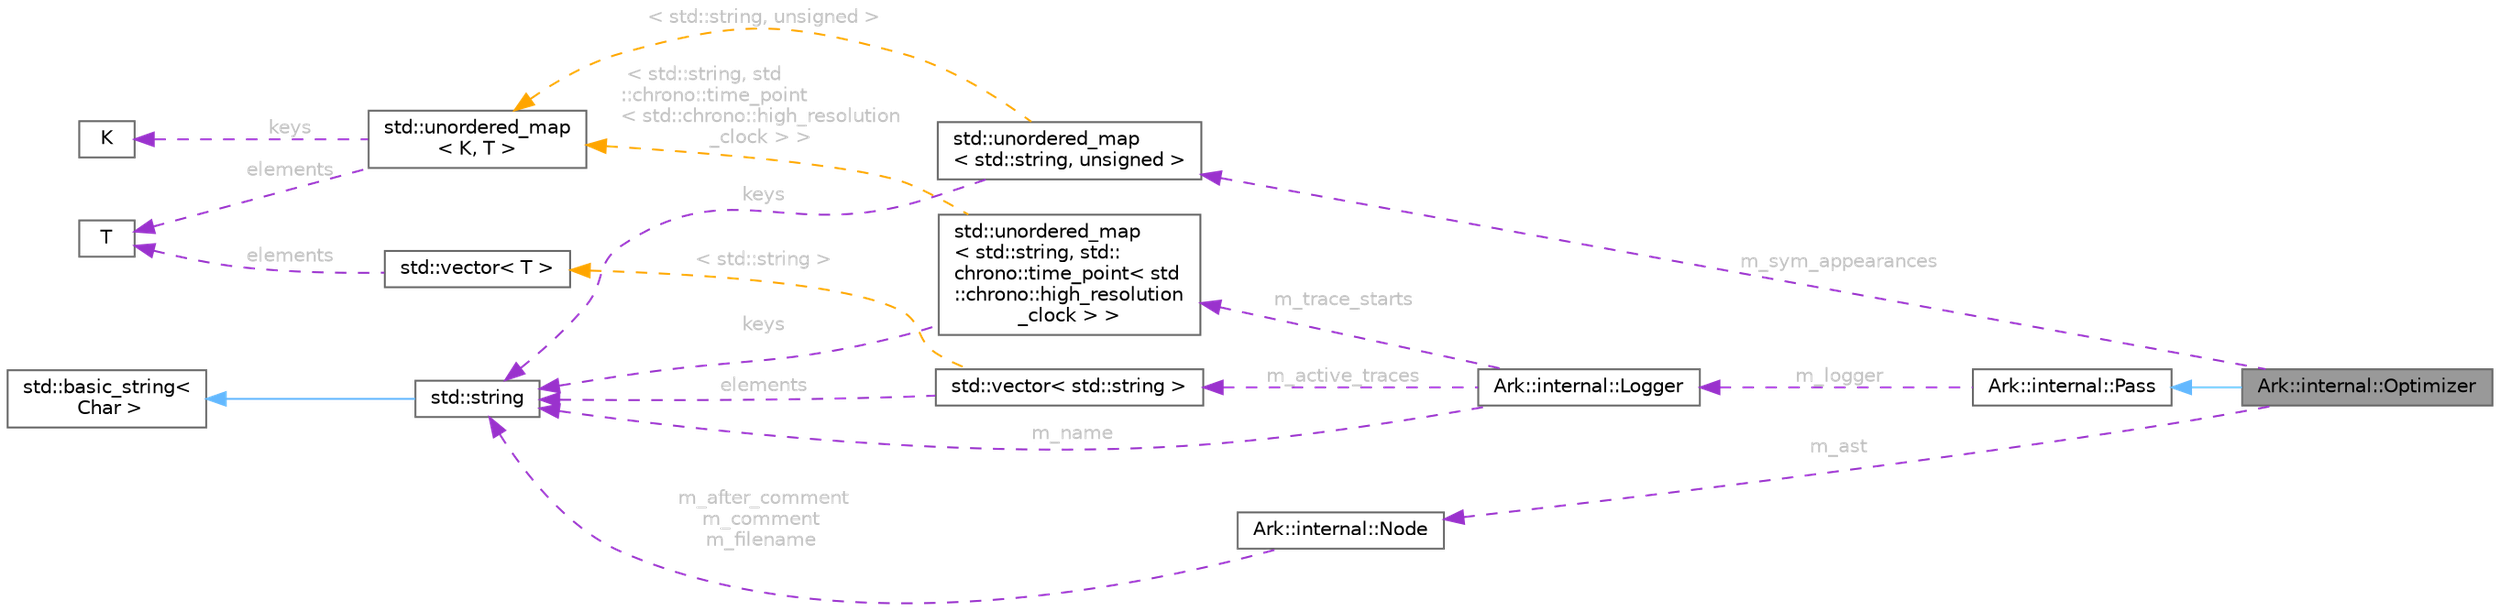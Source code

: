 digraph "Ark::internal::Optimizer"
{
 // INTERACTIVE_SVG=YES
 // LATEX_PDF_SIZE
  bgcolor="transparent";
  edge [fontname=Helvetica,fontsize=10,labelfontname=Helvetica,labelfontsize=10];
  node [fontname=Helvetica,fontsize=10,shape=box,height=0.2,width=0.4];
  rankdir="LR";
  Node1 [id="Node000001",label="Ark::internal::Optimizer",height=0.2,width=0.4,color="gray40", fillcolor="grey60", style="filled", fontcolor="black",tooltip="The ArkScript AST optimizer."];
  Node2 -> Node1 [id="edge1_Node000001_Node000002",dir="back",color="steelblue1",style="solid",tooltip=" "];
  Node2 [id="Node000002",label="Ark::internal::Pass",height=0.2,width=0.4,color="gray40", fillcolor="white", style="filled",URL="$da/d7b/classArk_1_1internal_1_1Pass.html",tooltip="An interface to describe compiler passes."];
  Node3 -> Node2 [id="edge2_Node000002_Node000003",dir="back",color="darkorchid3",style="dashed",tooltip=" ",label=" m_logger",fontcolor="grey" ];
  Node3 [id="Node000003",label="Ark::internal::Logger",height=0.2,width=0.4,color="gray40", fillcolor="white", style="filled",URL="$d6/d2f/classArk_1_1internal_1_1Logger.html",tooltip=" "];
  Node4 -> Node3 [id="edge3_Node000003_Node000004",dir="back",color="darkorchid3",style="dashed",tooltip=" ",label=" m_name",fontcolor="grey" ];
  Node4 [id="Node000004",label="std::string",height=0.2,width=0.4,color="gray40", fillcolor="white", style="filled",tooltip=" "];
  Node5 -> Node4 [id="edge4_Node000004_Node000005",dir="back",color="steelblue1",style="solid",tooltip=" "];
  Node5 [id="Node000005",label="std::basic_string\<\l Char \>",height=0.2,width=0.4,color="gray40", fillcolor="white", style="filled",tooltip=" "];
  Node6 -> Node3 [id="edge5_Node000003_Node000006",dir="back",color="darkorchid3",style="dashed",tooltip=" ",label=" m_trace_starts",fontcolor="grey" ];
  Node6 [id="Node000006",label="std::unordered_map\l\< std::string, std::\lchrono::time_point\< std\l::chrono::high_resolution\l_clock \> \>",height=0.2,width=0.4,color="gray40", fillcolor="white", style="filled",tooltip=" "];
  Node4 -> Node6 [id="edge6_Node000006_Node000004",dir="back",color="darkorchid3",style="dashed",tooltip=" ",label=" keys",fontcolor="grey" ];
  Node7 -> Node6 [id="edge7_Node000006_Node000007",dir="back",color="orange",style="dashed",tooltip=" ",label=" \< std::string, std\l::chrono::time_point\l\< std::chrono::high_resolution\l_clock \> \>",fontcolor="grey" ];
  Node7 [id="Node000007",label="std::unordered_map\l\< K, T \>",height=0.2,width=0.4,color="gray40", fillcolor="white", style="filled",tooltip=" "];
  Node8 -> Node7 [id="edge8_Node000007_Node000008",dir="back",color="darkorchid3",style="dashed",tooltip=" ",label=" keys",fontcolor="grey" ];
  Node8 [id="Node000008",label="K",height=0.2,width=0.4,color="gray40", fillcolor="white", style="filled",tooltip=" "];
  Node9 -> Node7 [id="edge9_Node000007_Node000009",dir="back",color="darkorchid3",style="dashed",tooltip=" ",label=" elements",fontcolor="grey" ];
  Node9 [id="Node000009",label="T",height=0.2,width=0.4,color="gray40", fillcolor="white", style="filled",tooltip=" "];
  Node10 -> Node3 [id="edge10_Node000003_Node000010",dir="back",color="darkorchid3",style="dashed",tooltip=" ",label=" m_active_traces",fontcolor="grey" ];
  Node10 [id="Node000010",label="std::vector\< std::string \>",height=0.2,width=0.4,color="gray40", fillcolor="white", style="filled",tooltip=" "];
  Node4 -> Node10 [id="edge11_Node000010_Node000004",dir="back",color="darkorchid3",style="dashed",tooltip=" ",label=" elements",fontcolor="grey" ];
  Node11 -> Node10 [id="edge12_Node000010_Node000011",dir="back",color="orange",style="dashed",tooltip=" ",label=" \< std::string \>",fontcolor="grey" ];
  Node11 [id="Node000011",label="std::vector\< T \>",height=0.2,width=0.4,color="gray40", fillcolor="white", style="filled",tooltip=" "];
  Node9 -> Node11 [id="edge13_Node000011_Node000009",dir="back",color="darkorchid3",style="dashed",tooltip=" ",label=" elements",fontcolor="grey" ];
  Node12 -> Node1 [id="edge14_Node000001_Node000012",dir="back",color="darkorchid3",style="dashed",tooltip=" ",label=" m_ast",fontcolor="grey" ];
  Node12 [id="Node000012",label="Ark::internal::Node",height=0.2,width=0.4,color="gray40", fillcolor="white", style="filled",URL="$dc/d9e/classArk_1_1internal_1_1Node.html",tooltip="A node of an Abstract Syntax Tree for ArkScript."];
  Node4 -> Node12 [id="edge15_Node000012_Node000004",dir="back",color="darkorchid3",style="dashed",tooltip=" ",label=" m_after_comment\nm_comment\nm_filename",fontcolor="grey" ];
  Node13 -> Node1 [id="edge16_Node000001_Node000013",dir="back",color="darkorchid3",style="dashed",tooltip=" ",label=" m_sym_appearances",fontcolor="grey" ];
  Node13 [id="Node000013",label="std::unordered_map\l\< std::string, unsigned \>",height=0.2,width=0.4,color="gray40", fillcolor="white", style="filled",tooltip=" "];
  Node4 -> Node13 [id="edge17_Node000013_Node000004",dir="back",color="darkorchid3",style="dashed",tooltip=" ",label=" keys",fontcolor="grey" ];
  Node7 -> Node13 [id="edge18_Node000013_Node000007",dir="back",color="orange",style="dashed",tooltip=" ",label=" \< std::string, unsigned \>",fontcolor="grey" ];
}
